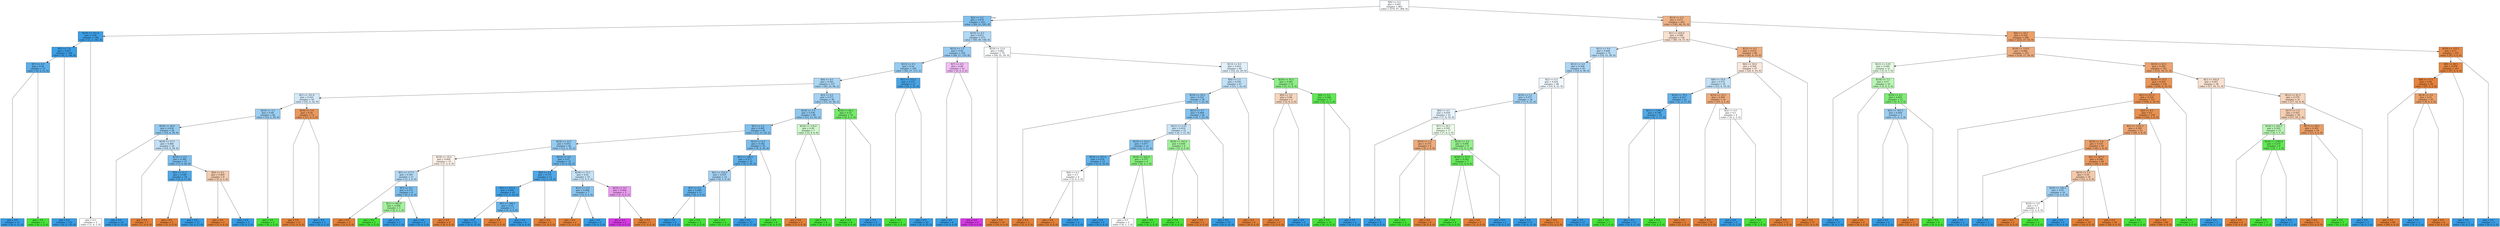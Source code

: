 digraph Tree {
node [shape=box, style="filled", color="black"] ;
graph [ranksep=equally, splines=polyline] ;
0 [label="X[0] <= 0.5\ngini = 0.601\nsamples = 863\nvalue = [374, 97, 384, 8]", fillcolor="#399de505"] ;
1 [label="X[2] <= 0.5\ngini = 0.474\nsamples = 421\nvalue = [69, 51, 293, 8]", fillcolor="#399de5a2"] ;
0 -> 1 [labeldistance=2.5, labelangle=45, headlabel="True"] ;
2 [label="X[19] <= 251.5\ngini = 0.04\nsamples = 148\nvalue = [1, 2, 145, 0]", fillcolor="#399de5fa"] ;
1 -> 2 ;
3 [label="X[1] <= 7.0\ngini = 0.027\nsamples = 146\nvalue = [0, 2, 144, 0]", fillcolor="#399de5fb"] ;
2 -> 3 ;
4 [label="X[7] <= 4.5\ngini = 0.26\nsamples = 13\nvalue = [0, 2, 11, 0]", fillcolor="#399de5d1"] ;
3 -> 4 ;
5 [label="gini = 0.0\nsamples = 11\nvalue = [0, 0, 11, 0]", fillcolor="#399de5ff"] ;
4 -> 5 ;
6 [label="gini = 0.0\nsamples = 2\nvalue = [0, 2, 0, 0]", fillcolor="#47e539ff"] ;
4 -> 6 ;
7 [label="gini = 0.0\nsamples = 133\nvalue = [0, 0, 133, 0]", fillcolor="#399de5ff"] ;
3 -> 7 ;
8 [label="gini = 0.5\nsamples = 2\nvalue = [1, 0, 1, 0]", fillcolor="#e5813900"] ;
2 -> 8 ;
9 [label="X[19] <= 6.5\ngini = 0.611\nsamples = 273\nvalue = [68, 49, 148, 8]", fillcolor="#399de564"] ;
1 -> 9 ;
10 [label="X[13] <= 1.5\ngini = 0.56\nsamples = 194\nvalue = [40, 27, 119, 8]", fillcolor="#399de583"] ;
9 -> 10 ;
11 [label="X[15] <= 0.5\ngini = 0.54\nsamples = 184\nvalue = [40, 27, 115, 2]", fillcolor="#399de585"] ;
10 -> 11 ;
12 [label="X[4] <= 0.5\ngini = 0.581\nsamples = 157\nvalue = [40, 25, 90, 2]", fillcolor="#399de56d"] ;
11 -> 12 ;
13 [label="X[1] <= 351.0\ngini = 0.525\nsamples = 59\nvalue = [25, 2, 32, 0]", fillcolor="#399de535"] ;
12 -> 13 ;
14 [label="X[16] <= 3.5\ngini = 0.48\nsamples = 46\nvalue = [14, 2, 30, 0]", fillcolor="#399de580"] ;
13 -> 14 ;
15 [label="X[18] <= 24.0\ngini = 0.434\nsamples = 44\nvalue = [14, 0, 30, 0]", fillcolor="#399de588"] ;
14 -> 15 ;
16 [label="gini = 0.0\nsamples = 10\nvalue = [0, 0, 10, 0]", fillcolor="#399de5ff"] ;
15 -> 16 ;
17 [label="X[18] <= 27.5\ngini = 0.484\nsamples = 34\nvalue = [14, 0, 20, 0]", fillcolor="#399de54d"] ;
15 -> 17 ;
18 [label="gini = 0.0\nsamples = 7\nvalue = [7, 0, 0, 0]", fillcolor="#e58139ff"] ;
17 -> 18 ;
19 [label="X[14] <= 0.5\ngini = 0.384\nsamples = 27\nvalue = [7, 0, 20, 0]", fillcolor="#399de5a6"] ;
17 -> 19 ;
20 [label="X[5] <= 51.5\ngini = 0.188\nsamples = 19\nvalue = [2, 0, 17, 0]", fillcolor="#399de5e1"] ;
19 -> 20 ;
21 [label="gini = 0.0\nsamples = 2\nvalue = [2, 0, 0, 0]", fillcolor="#e58139ff"] ;
20 -> 21 ;
22 [label="gini = 0.0\nsamples = 17\nvalue = [0, 0, 17, 0]", fillcolor="#399de5ff"] ;
20 -> 22 ;
23 [label="X[9] <= 0.5\ngini = 0.469\nsamples = 8\nvalue = [5, 0, 3, 0]", fillcolor="#e5813966"] ;
19 -> 23 ;
24 [label="gini = 0.0\nsamples = 5\nvalue = [5, 0, 0, 0]", fillcolor="#e58139ff"] ;
23 -> 24 ;
25 [label="gini = 0.0\nsamples = 3\nvalue = [0, 0, 3, 0]", fillcolor="#399de5ff"] ;
23 -> 25 ;
26 [label="gini = 0.0\nsamples = 2\nvalue = [0, 2, 0, 0]", fillcolor="#47e539ff"] ;
14 -> 26 ;
27 [label="X[16] <= 5.0\ngini = 0.26\nsamples = 13\nvalue = [11, 0, 2, 0]", fillcolor="#e58139d1"] ;
13 -> 27 ;
28 [label="gini = 0.0\nsamples = 11\nvalue = [11, 0, 0, 0]", fillcolor="#e58139ff"] ;
27 -> 28 ;
29 [label="gini = 0.0\nsamples = 2\nvalue = [0, 0, 2, 0]", fillcolor="#399de5ff"] ;
27 -> 29 ;
30 [label="X[3] <= 0.5\ngini = 0.571\nsamples = 98\nvalue = [15, 23, 58, 2]", fillcolor="#399de577"] ;
12 -> 30 ;
31 [label="X[16] <= 1.5\ngini = 0.536\nsamples = 88\nvalue = [15, 15, 56, 2]", fillcolor="#399de58f"] ;
30 -> 31 ;
32 [label="X[7] <= 2.5\ngini = 0.481\nsamples = 81\nvalue = [12, 11, 56, 2]", fillcolor="#399de5a3"] ;
31 -> 32 ;
33 [label="X[18] <= 25.5\ngini = 0.503\nsamples = 46\nvalue = [12, 2, 30, 2]", fillcolor="#399de587"] ;
32 -> 33 ;
34 [label="X[18] <= 14.0\ngini = 0.604\nsamples = 15\nvalue = [7, 2, 6, 0]", fillcolor="#e581391c"] ;
33 -> 34 ;
35 [label="X[1] <= 117.5\ngini = 0.595\nsamples = 11\nvalue = [3, 2, 6, 0]", fillcolor="#399de560"] ;
34 -> 35 ;
36 [label="gini = 0.0\nsamples = 3\nvalue = [3, 0, 0, 0]", fillcolor="#e58139ff"] ;
35 -> 36 ;
37 [label="X[7] <= 0.5\ngini = 0.375\nsamples = 8\nvalue = [0, 2, 6, 0]", fillcolor="#399de5aa"] ;
35 -> 37 ;
38 [label="X[1] <= 842.0\ngini = 0.444\nsamples = 3\nvalue = [0, 2, 1, 0]", fillcolor="#47e5397f"] ;
37 -> 38 ;
39 [label="gini = 0.0\nsamples = 2\nvalue = [0, 2, 0, 0]", fillcolor="#47e539ff"] ;
38 -> 39 ;
40 [label="gini = 0.0\nsamples = 1\nvalue = [0, 0, 1, 0]", fillcolor="#399de5ff"] ;
38 -> 40 ;
41 [label="gini = 0.0\nsamples = 5\nvalue = [0, 0, 5, 0]", fillcolor="#399de5ff"] ;
37 -> 41 ;
42 [label="gini = 0.0\nsamples = 4\nvalue = [4, 0, 0, 0]", fillcolor="#e58139ff"] ;
34 -> 42 ;
43 [label="X[13] <= 0.5\ngini = 0.37\nsamples = 31\nvalue = [5, 0, 24, 2]", fillcolor="#399de5ba"] ;
33 -> 43 ;
44 [label="X[6] <= 4.0\ngini = 0.172\nsamples = 21\nvalue = [2, 0, 19, 0]", fillcolor="#399de5e4"] ;
43 -> 44 ;
45 [label="X[1] <= 311.5\ngini = 0.095\nsamples = 20\nvalue = [1, 0, 19, 0]", fillcolor="#399de5f2"] ;
44 -> 45 ;
46 [label="gini = 0.0\nsamples = 15\nvalue = [0, 0, 15, 0]", fillcolor="#399de5ff"] ;
45 -> 46 ;
47 [label="X[1] <= 368.5\ngini = 0.32\nsamples = 5\nvalue = [1, 0, 4, 0]", fillcolor="#399de5bf"] ;
45 -> 47 ;
48 [label="gini = 0.0\nsamples = 1\nvalue = [1, 0, 0, 0]", fillcolor="#e58139ff"] ;
47 -> 48 ;
49 [label="gini = 0.0\nsamples = 4\nvalue = [0, 0, 4, 0]", fillcolor="#399de5ff"] ;
47 -> 49 ;
50 [label="gini = 0.0\nsamples = 1\nvalue = [1, 0, 0, 0]", fillcolor="#e58139ff"] ;
44 -> 50 ;
51 [label="X[18] <= 75.5\ngini = 0.62\nsamples = 10\nvalue = [3, 0, 5, 2]", fillcolor="#399de549"] ;
43 -> 51 ;
52 [label="X[21] <= 0.3\ngini = 0.408\nsamples = 7\nvalue = [2, 0, 5, 0]", fillcolor="#399de599"] ;
51 -> 52 ;
53 [label="gini = 0.0\nsamples = 2\nvalue = [2, 0, 0, 0]", fillcolor="#e58139ff"] ;
52 -> 53 ;
54 [label="gini = 0.0\nsamples = 5\nvalue = [0, 0, 5, 0]", fillcolor="#399de5ff"] ;
52 -> 54 ;
55 [label="X[14] <= 0.5\ngini = 0.444\nsamples = 3\nvalue = [1, 0, 0, 2]", fillcolor="#d739e57f"] ;
51 -> 55 ;
56 [label="gini = 0.0\nsamples = 2\nvalue = [0, 0, 0, 2]", fillcolor="#d739e5ff"] ;
55 -> 56 ;
57 [label="gini = 0.0\nsamples = 1\nvalue = [1, 0, 0, 0]", fillcolor="#e58139ff"] ;
55 -> 57 ;
58 [label="X[12] <= 0.5\ngini = 0.382\nsamples = 35\nvalue = [0, 9, 26, 0]", fillcolor="#399de5a7"] ;
32 -> 58 ;
59 [label="X[1] <= 249.0\ngini = 0.271\nsamples = 31\nvalue = [0, 5, 26, 0]", fillcolor="#399de5ce"] ;
58 -> 59 ;
60 [label="X[1] <= 224.0\ngini = 0.459\nsamples = 14\nvalue = [0, 5, 9, 0]", fillcolor="#399de571"] ;
59 -> 60 ;
61 [label="X[7] <= 6.5\ngini = 0.298\nsamples = 11\nvalue = [0, 2, 9, 0]", fillcolor="#399de5c6"] ;
60 -> 61 ;
62 [label="gini = 0.0\nsamples = 9\nvalue = [0, 0, 9, 0]", fillcolor="#399de5ff"] ;
61 -> 62 ;
63 [label="gini = 0.0\nsamples = 2\nvalue = [0, 2, 0, 0]", fillcolor="#47e539ff"] ;
61 -> 63 ;
64 [label="gini = 0.0\nsamples = 3\nvalue = [0, 3, 0, 0]", fillcolor="#47e539ff"] ;
60 -> 64 ;
65 [label="gini = 0.0\nsamples = 17\nvalue = [0, 0, 17, 0]", fillcolor="#399de5ff"] ;
59 -> 65 ;
66 [label="gini = 0.0\nsamples = 4\nvalue = [0, 4, 0, 0]", fillcolor="#47e539ff"] ;
58 -> 66 ;
67 [label="X[18] <= 116.0\ngini = 0.49\nsamples = 7\nvalue = [3, 4, 0, 0]", fillcolor="#47e53940"] ;
31 -> 67 ;
68 [label="gini = 0.0\nsamples = 3\nvalue = [3, 0, 0, 0]", fillcolor="#e58139ff"] ;
67 -> 68 ;
69 [label="gini = 0.0\nsamples = 4\nvalue = [0, 4, 0, 0]", fillcolor="#47e539ff"] ;
67 -> 69 ;
70 [label="X[18] <= 64.5\ngini = 0.32\nsamples = 10\nvalue = [0, 8, 2, 0]", fillcolor="#47e539bf"] ;
30 -> 70 ;
71 [label="gini = 0.0\nsamples = 8\nvalue = [0, 8, 0, 0]", fillcolor="#47e539ff"] ;
70 -> 71 ;
72 [label="gini = 0.0\nsamples = 2\nvalue = [0, 0, 2, 0]", fillcolor="#399de5ff"] ;
70 -> 72 ;
73 [label="X[1] <= 152.5\ngini = 0.137\nsamples = 27\nvalue = [0, 2, 25, 0]", fillcolor="#399de5eb"] ;
11 -> 73 ;
74 [label="gini = 0.0\nsamples = 2\nvalue = [0, 2, 0, 0]", fillcolor="#47e539ff"] ;
73 -> 74 ;
75 [label="gini = 0.0\nsamples = 25\nvalue = [0, 0, 25, 0]", fillcolor="#399de5ff"] ;
73 -> 75 ;
76 [label="X[7] <= 6.0\ngini = 0.48\nsamples = 10\nvalue = [0, 0, 4, 6]", fillcolor="#d739e555"] ;
10 -> 76 ;
77 [label="gini = 0.0\nsamples = 4\nvalue = [0, 0, 4, 0]", fillcolor="#399de5ff"] ;
76 -> 77 ;
78 [label="gini = 0.0\nsamples = 6\nvalue = [0, 0, 0, 6]", fillcolor="#d739e5ff"] ;
76 -> 78 ;
79 [label="X[19] <= 12.0\ngini = 0.662\nsamples = 79\nvalue = [28, 22, 29, 0]", fillcolor="#399de505"] ;
9 -> 79 ;
80 [label="gini = 0.0\nsamples = 10\nvalue = [10, 0, 0, 0]", fillcolor="#e58139ff"] ;
79 -> 80 ;
81 [label="X[13] <= 0.5\ngini = 0.654\nsamples = 69\nvalue = [18, 22, 29, 0]", fillcolor="#399de526"] ;
79 -> 81 ;
82 [label="X[6] <= 1.5\ngini = 0.593\nsamples = 47\nvalue = [15, 7, 25, 0]", fillcolor="#399de550"] ;
81 -> 82 ;
83 [label="X[19] <= 20.5\ngini = 0.525\nsamples = 39\nvalue = [7, 7, 25, 0]", fillcolor="#399de58f"] ;
82 -> 83 ;
84 [label="gini = 0.0\nsamples = 3\nvalue = [3, 0, 0, 0]", fillcolor="#e58139ff"] ;
83 -> 84 ;
85 [label="X[21] <= 0.7\ngini = 0.468\nsamples = 36\nvalue = [4, 7, 25, 0]", fillcolor="#399de59e"] ;
83 -> 85 ;
86 [label="X[21] <= 0.25\ngini = 0.616\nsamples = 22\nvalue = [4, 7, 11, 0]", fillcolor="#399de544"] ;
85 -> 86 ;
87 [label="X[19] <= 333.5\ngini = 0.477\nsamples = 16\nvalue = [2, 3, 11, 0]", fillcolor="#399de59d"] ;
86 -> 87 ;
88 [label="X[19] <= 107.0\ngini = 0.278\nsamples = 12\nvalue = [2, 0, 10, 0]", fillcolor="#399de5cc"] ;
87 -> 88 ;
89 [label="X[9] <= 0.5\ngini = 0.5\nsamples = 4\nvalue = [2, 0, 2, 0]", fillcolor="#e5813900"] ;
88 -> 89 ;
90 [label="gini = 0.0\nsamples = 2\nvalue = [2, 0, 0, 0]", fillcolor="#e58139ff"] ;
89 -> 90 ;
91 [label="gini = 0.0\nsamples = 2\nvalue = [0, 0, 2, 0]", fillcolor="#399de5ff"] ;
89 -> 91 ;
92 [label="gini = 0.0\nsamples = 8\nvalue = [0, 0, 8, 0]", fillcolor="#399de5ff"] ;
88 -> 92 ;
93 [label="X[18] <= 625.0\ngini = 0.375\nsamples = 4\nvalue = [0, 3, 1, 0]", fillcolor="#47e539aa"] ;
87 -> 93 ;
94 [label="gini = 0.5\nsamples = 2\nvalue = [0, 1, 1, 0]", fillcolor="#47e53900"] ;
93 -> 94 ;
95 [label="gini = 0.0\nsamples = 2\nvalue = [0, 2, 0, 0]", fillcolor="#47e539ff"] ;
93 -> 95 ;
96 [label="X[18] <= 161.0\ngini = 0.444\nsamples = 6\nvalue = [2, 4, 0, 0]", fillcolor="#47e5397f"] ;
86 -> 96 ;
97 [label="gini = 0.0\nsamples = 4\nvalue = [0, 4, 0, 0]", fillcolor="#47e539ff"] ;
96 -> 97 ;
98 [label="gini = 0.0\nsamples = 2\nvalue = [2, 0, 0, 0]", fillcolor="#e58139ff"] ;
96 -> 98 ;
99 [label="gini = 0.0\nsamples = 14\nvalue = [0, 0, 14, 0]", fillcolor="#399de5ff"] ;
85 -> 99 ;
100 [label="gini = 0.0\nsamples = 8\nvalue = [8, 0, 0, 0]", fillcolor="#e58139ff"] ;
82 -> 100 ;
101 [label="X[18] <= 45.5\ngini = 0.483\nsamples = 22\nvalue = [3, 15, 4, 0]", fillcolor="#47e5399c"] ;
81 -> 101 ;
102 [label="X[9] <= 3.5\ngini = 0.48\nsamples = 5\nvalue = [3, 0, 2, 0]", fillcolor="#e5813955"] ;
101 -> 102 ;
103 [label="gini = 0.0\nsamples = 3\nvalue = [3, 0, 0, 0]", fillcolor="#e58139ff"] ;
102 -> 103 ;
104 [label="gini = 0.0\nsamples = 2\nvalue = [0, 0, 2, 0]", fillcolor="#399de5ff"] ;
102 -> 104 ;
105 [label="X[8] <= 0.5\ngini = 0.208\nsamples = 17\nvalue = [0, 15, 2, 0]", fillcolor="#47e539dd"] ;
101 -> 105 ;
106 [label="gini = 0.0\nsamples = 15\nvalue = [0, 15, 0, 0]", fillcolor="#47e539ff"] ;
105 -> 106 ;
107 [label="gini = 0.0\nsamples = 2\nvalue = [0, 0, 2, 0]", fillcolor="#399de5ff"] ;
105 -> 107 ;
108 [label="X[13] <= 0.5\ngini = 0.471\nsamples = 442\nvalue = [305, 46, 91, 0]", fillcolor="#e581399b"] ;
0 -> 108 [labeldistance=2.5, labelangle=-45, headlabel="False"] ;
109 [label="X[1] <= 434.0\ngini = 0.589\nsamples = 156\nvalue = [80, 19, 57, 0]", fillcolor="#e581393b"] ;
108 -> 109 ;
110 [label="X[11] <= 9.0\ngini = 0.608\nsamples = 72\nvalue = [19, 15, 38, 0]", fillcolor="#399de55b"] ;
109 -> 110 ;
111 [label="X[12] <= 2.0\ngini = 0.558\nsamples = 65\nvalue = [19, 8, 38, 0]", fillcolor="#399de569"] ;
110 -> 111 ;
112 [label="X[2] <= 0.5\ngini = 0.624\nsamples = 48\nvalue = [19, 8, 21, 0]", fillcolor="#399de512"] ;
111 -> 112 ;
113 [label="X[19] <= 5.5\ngini = 0.573\nsamples = 36\nvalue = [7, 8, 21, 0]", fillcolor="#399de576"] ;
112 -> 113 ;
114 [label="X[8] <= 0.5\ngini = 0.659\nsamples = 25\nvalue = [7, 8, 10, 0]", fillcolor="#399de51e"] ;
113 -> 114 ;
115 [label="gini = 0.0\nsamples = 8\nvalue = [0, 0, 8, 0]", fillcolor="#399de5ff"] ;
114 -> 115 ;
116 [label="X[7] <= 20.5\ngini = 0.595\nsamples = 17\nvalue = [7, 8, 2, 0]", fillcolor="#47e5391a"] ;
114 -> 116 ;
117 [label="X[19] <= 1.5\ngini = 0.375\nsamples = 8\nvalue = [6, 2, 0, 0]", fillcolor="#e58139aa"] ;
116 -> 117 ;
118 [label="gini = 0.0\nsamples = 2\nvalue = [0, 2, 0, 0]", fillcolor="#47e539ff"] ;
117 -> 118 ;
119 [label="gini = 0.0\nsamples = 6\nvalue = [6, 0, 0, 0]", fillcolor="#e58139ff"] ;
117 -> 119 ;
120 [label="X[14] <= 2.0\ngini = 0.494\nsamples = 9\nvalue = [1, 6, 2, 0]", fillcolor="#47e53992"] ;
116 -> 120 ;
121 [label="X[18] <= 97.0\ngini = 0.245\nsamples = 7\nvalue = [1, 6, 0, 0]", fillcolor="#47e539d4"] ;
120 -> 121 ;
122 [label="gini = 0.0\nsamples = 6\nvalue = [0, 6, 0, 0]", fillcolor="#47e539ff"] ;
121 -> 122 ;
123 [label="gini = 0.0\nsamples = 1\nvalue = [1, 0, 0, 0]", fillcolor="#e58139ff"] ;
121 -> 123 ;
124 [label="gini = 0.0\nsamples = 2\nvalue = [0, 0, 2, 0]", fillcolor="#399de5ff"] ;
120 -> 124 ;
125 [label="gini = 0.0\nsamples = 11\nvalue = [0, 0, 11, 0]", fillcolor="#399de5ff"] ;
113 -> 125 ;
126 [label="gini = 0.0\nsamples = 12\nvalue = [12, 0, 0, 0]", fillcolor="#e58139ff"] ;
112 -> 126 ;
127 [label="gini = 0.0\nsamples = 17\nvalue = [0, 0, 17, 0]", fillcolor="#399de5ff"] ;
111 -> 127 ;
128 [label="gini = 0.0\nsamples = 7\nvalue = [0, 7, 0, 0]", fillcolor="#47e539ff"] ;
110 -> 128 ;
129 [label="X[12] <= 0.5\ngini = 0.419\nsamples = 84\nvalue = [61, 4, 19, 0]", fillcolor="#e58139a5"] ;
109 -> 129 ;
130 [label="X[6] <= 30.0\ngini = 0.569\nsamples = 47\nvalue = [24, 4, 19, 0]", fillcolor="#e581392e"] ;
129 -> 130 ;
131 [label="X[9] <= 19.0\ngini = 0.575\nsamples = 35\nvalue = [12, 4, 19, 0]", fillcolor="#399de54e"] ;
130 -> 131 ;
132 [label="X[19] <= 79.5\ngini = 0.327\nsamples = 21\nvalue = [2, 2, 17, 0]", fillcolor="#399de5c9"] ;
131 -> 132 ;
133 [label="X[1] <= 1596.5\ngini = 0.188\nsamples = 19\nvalue = [0, 2, 17, 0]", fillcolor="#399de5e1"] ;
132 -> 133 ;
134 [label="gini = 0.0\nsamples = 17\nvalue = [0, 0, 17, 0]", fillcolor="#399de5ff"] ;
133 -> 134 ;
135 [label="gini = 0.0\nsamples = 2\nvalue = [0, 2, 0, 0]", fillcolor="#47e539ff"] ;
133 -> 135 ;
136 [label="gini = 0.0\nsamples = 2\nvalue = [2, 0, 0, 0]", fillcolor="#e58139ff"] ;
132 -> 136 ;
137 [label="X[19] <= 25.5\ngini = 0.449\nsamples = 14\nvalue = [10, 2, 2, 0]", fillcolor="#e58139aa"] ;
131 -> 137 ;
138 [label="gini = 0.0\nsamples = 10\nvalue = [10, 0, 0, 0]", fillcolor="#e58139ff"] ;
137 -> 138 ;
139 [label="X[2] <= 0.5\ngini = 0.5\nsamples = 4\nvalue = [0, 2, 2, 0]", fillcolor="#47e53900"] ;
137 -> 139 ;
140 [label="gini = 0.0\nsamples = 2\nvalue = [0, 0, 2, 0]", fillcolor="#399de5ff"] ;
139 -> 140 ;
141 [label="gini = 0.0\nsamples = 2\nvalue = [0, 2, 0, 0]", fillcolor="#47e539ff"] ;
139 -> 141 ;
142 [label="gini = 0.0\nsamples = 12\nvalue = [12, 0, 0, 0]", fillcolor="#e58139ff"] ;
130 -> 142 ;
143 [label="gini = 0.0\nsamples = 37\nvalue = [37, 0, 0, 0]", fillcolor="#e58139ff"] ;
129 -> 143 ;
144 [label="X[6] <= 18.5\ngini = 0.358\nsamples = 286\nvalue = [225, 27, 34, 0]", fillcolor="#e58139c1"] ;
108 -> 144 ;
145 [label="X[18] <= 110.0\ngini = 0.466\nsamples = 183\nvalue = [128, 27, 28, 0]", fillcolor="#e58139a5"] ;
144 -> 145 ;
146 [label="X[21] <= 0.05\ngini = 0.649\nsamples = 21\nvalue = [5, 9, 7, 0]", fillcolor="#47e53924"] ;
145 -> 146 ;
147 [label="gini = 0.0\nsamples = 5\nvalue = [0, 0, 5, 0]", fillcolor="#399de5ff"] ;
146 -> 147 ;
148 [label="X[18] <= 7.5\ngini = 0.57\nsamples = 16\nvalue = [5, 9, 2, 0]", fillcolor="#47e5395d"] ;
146 -> 148 ;
149 [label="gini = 0.0\nsamples = 4\nvalue = [4, 0, 0, 0]", fillcolor="#e58139ff"] ;
148 -> 149 ;
150 [label="X[19] <= 4.5\ngini = 0.403\nsamples = 12\nvalue = [1, 9, 2, 0]", fillcolor="#47e539b2"] ;
148 -> 150 ;
151 [label="X[5] <= 392.5\ngini = 0.444\nsamples = 3\nvalue = [1, 0, 2, 0]", fillcolor="#399de57f"] ;
150 -> 151 ;
152 [label="gini = 0.0\nsamples = 2\nvalue = [0, 0, 2, 0]", fillcolor="#399de5ff"] ;
151 -> 152 ;
153 [label="gini = 0.0\nsamples = 1\nvalue = [1, 0, 0, 0]", fillcolor="#e58139ff"] ;
151 -> 153 ;
154 [label="gini = 0.0\nsamples = 9\nvalue = [0, 9, 0, 0]", fillcolor="#47e539ff"] ;
150 -> 154 ;
155 [label="X[19] <= 45.5\ngini = 0.394\nsamples = 162\nvalue = [123, 18, 21, 0]", fillcolor="#e58139b8"] ;
145 -> 155 ;
156 [label="X[16] <= 15.5\ngini = 0.259\nsamples = 124\nvalue = [106, 8, 10, 0]", fillcolor="#e58139d7"] ;
155 -> 156 ;
157 [label="X[1] <= 211.5\ngini = 0.224\nsamples = 121\nvalue = [106, 5, 10, 0]", fillcolor="#e58139dd"] ;
156 -> 157 ;
158 [label="gini = 0.0\nsamples = 2\nvalue = [0, 0, 2, 0]", fillcolor="#399de5ff"] ;
157 -> 158 ;
159 [label="X[2] <= 0.5\ngini = 0.2\nsamples = 119\nvalue = [106, 5, 8, 0]", fillcolor="#e58139e1"] ;
157 -> 159 ;
160 [label="X[1] <= 1101.5\ngini = 0.399\nsamples = 53\nvalue = [40, 5, 8, 0]", fillcolor="#e58139b5"] ;
159 -> 160 ;
161 [label="X[19] <= 2.0\ngini = 0.333\nsamples = 50\nvalue = [40, 2, 8, 0]", fillcolor="#e58139c2"] ;
160 -> 161 ;
162 [label="gini = 0.0\nsamples = 2\nvalue = [0, 0, 2, 0]", fillcolor="#399de5ff"] ;
161 -> 162 ;
163 [label="X[1] <= 467.0\ngini = 0.288\nsamples = 48\nvalue = [40, 2, 6, 0]", fillcolor="#e58139ce"] ;
161 -> 163 ;
164 [label="X[13] <= 5.5\ngini = 0.54\nsamples = 20\nvalue = [12, 2, 6, 0]", fillcolor="#e581396d"] ;
163 -> 164 ;
165 [label="X[18] <= 226.5\ngini = 0.56\nsamples = 10\nvalue = [2, 2, 6, 0]", fillcolor="#399de57f"] ;
164 -> 165 ;
166 [label="X[10] <= 3.0\ngini = 0.5\nsamples = 4\nvalue = [2, 2, 0, 0]", fillcolor="#e5813900"] ;
165 -> 166 ;
167 [label="gini = 0.0\nsamples = 2\nvalue = [2, 0, 0, 0]", fillcolor="#e58139ff"] ;
166 -> 167 ;
168 [label="gini = 0.0\nsamples = 2\nvalue = [0, 2, 0, 0]", fillcolor="#47e539ff"] ;
166 -> 168 ;
169 [label="gini = 0.0\nsamples = 6\nvalue = [0, 0, 6, 0]", fillcolor="#399de5ff"] ;
165 -> 169 ;
170 [label="gini = 0.0\nsamples = 10\nvalue = [10, 0, 0, 0]", fillcolor="#e58139ff"] ;
164 -> 170 ;
171 [label="gini = 0.0\nsamples = 28\nvalue = [28, 0, 0, 0]", fillcolor="#e58139ff"] ;
163 -> 171 ;
172 [label="gini = 0.0\nsamples = 3\nvalue = [0, 3, 0, 0]", fillcolor="#47e539ff"] ;
160 -> 172 ;
173 [label="gini = 0.0\nsamples = 66\nvalue = [66, 0, 0, 0]", fillcolor="#e58139ff"] ;
159 -> 173 ;
174 [label="gini = 0.0\nsamples = 3\nvalue = [0, 3, 0, 0]", fillcolor="#47e539ff"] ;
156 -> 174 ;
175 [label="X[1] <= 562.0\ngini = 0.647\nsamples = 38\nvalue = [17, 10, 11, 0]", fillcolor="#e5813939"] ;
155 -> 175 ;
176 [label="gini = 0.0\nsamples = 7\nvalue = [0, 0, 7, 0]", fillcolor="#399de5ff"] ;
175 -> 176 ;
177 [label="X[12] <= 41.5\ngini = 0.579\nsamples = 31\nvalue = [17, 10, 4, 0]", fillcolor="#e5813955"] ;
175 -> 177 ;
178 [label="X[17] <= 1.0\ngini = 0.503\nsamples = 28\nvalue = [17, 10, 1, 0]", fillcolor="#e5813963"] ;
177 -> 178 ;
179 [label="X[18] <= 542.5\ngini = 0.542\nsamples = 12\nvalue = [4, 7, 1, 0]", fillcolor="#47e53960"] ;
178 -> 179 ;
180 [label="gini = 0.0\nsamples = 4\nvalue = [4, 0, 0, 0]", fillcolor="#e58139ff"] ;
179 -> 180 ;
181 [label="X[18] <= 2582.0\ngini = 0.219\nsamples = 8\nvalue = [0, 7, 1, 0]", fillcolor="#47e539db"] ;
179 -> 181 ;
182 [label="gini = 0.0\nsamples = 7\nvalue = [0, 7, 0, 0]", fillcolor="#47e539ff"] ;
181 -> 182 ;
183 [label="gini = 0.0\nsamples = 1\nvalue = [0, 0, 1, 0]", fillcolor="#399de5ff"] ;
181 -> 183 ;
184 [label="X[17] <= 69.5\ngini = 0.305\nsamples = 16\nvalue = [13, 3, 0, 0]", fillcolor="#e58139c4"] ;
178 -> 184 ;
185 [label="gini = 0.0\nsamples = 13\nvalue = [13, 0, 0, 0]", fillcolor="#e58139ff"] ;
184 -> 185 ;
186 [label="gini = 0.0\nsamples = 3\nvalue = [0, 3, 0, 0]", fillcolor="#47e539ff"] ;
184 -> 186 ;
187 [label="gini = 0.0\nsamples = 3\nvalue = [0, 0, 3, 0]", fillcolor="#399de5ff"] ;
177 -> 187 ;
188 [label="X[19] <= 123.5\ngini = 0.11\nsamples = 103\nvalue = [97, 0, 6, 0]", fillcolor="#e58139ef"] ;
144 -> 188 ;
189 [label="X[8] <= 40.5\ngini = 0.076\nsamples = 101\nvalue = [97, 0, 4, 0]", fillcolor="#e58139f4"] ;
188 -> 189 ;
190 [label="X[8] <= 11.5\ngini = 0.04\nsamples = 99\nvalue = [97, 0, 2, 0]", fillcolor="#e58139fa"] ;
189 -> 190 ;
191 [label="gini = 0.0\nsamples = 89\nvalue = [89, 0, 0, 0]", fillcolor="#e58139ff"] ;
190 -> 191 ;
192 [label="X[14] <= 2.0\ngini = 0.32\nsamples = 10\nvalue = [8, 0, 2, 0]", fillcolor="#e58139bf"] ;
190 -> 192 ;
193 [label="gini = 0.0\nsamples = 2\nvalue = [0, 0, 2, 0]", fillcolor="#399de5ff"] ;
192 -> 193 ;
194 [label="gini = 0.0\nsamples = 8\nvalue = [8, 0, 0, 0]", fillcolor="#e58139ff"] ;
192 -> 194 ;
195 [label="gini = 0.0\nsamples = 2\nvalue = [0, 0, 2, 0]", fillcolor="#399de5ff"] ;
189 -> 195 ;
196 [label="gini = 0.0\nsamples = 2\nvalue = [0, 0, 2, 0]", fillcolor="#399de5ff"] ;
188 -> 196 ;
{rank=same ; 0} ;
{rank=same ; 1; 108} ;
{rank=same ; 19; 34; 43; 59; 88; 93; 121; 163} ;
{rank=same ; 20; 23; 35; 44; 51; 60; 89; 164} ;
{rank=same ; 37; 45; 52; 55; 61; 165} ;
{rank=same ; 38; 47; 166} ;
{rank=same ; 2; 9; 109; 144} ;
{rank=same ; 3; 10; 79; 110; 129; 145; 188} ;
{rank=same ; 4; 11; 76; 81; 111; 130; 146; 155; 189} ;
{rank=same ; 12; 73; 82; 101; 112; 131; 148; 156; 175; 190} ;
{rank=same ; 13; 30; 83; 102; 105; 113; 132; 137; 150; 157; 177; 192} ;
{rank=same ; 14; 27; 31; 70; 85; 114; 133; 139; 151; 159; 178} ;
{rank=same ; 15; 32; 67; 86; 116; 160; 179; 184} ;
{rank=same ; 17; 33; 58; 87; 96; 117; 120; 161; 181} ;
{rank=same ; 5; 6; 7; 8; 16; 18; 21; 22; 24; 25; 26; 28; 29; 36; 39; 40; 41; 42; 46; 48; 49; 50; 53; 54; 56; 57; 62; 63; 64; 65; 66; 68; 69; 71; 72; 74; 75; 77; 78; 80; 84; 90; 91; 92; 94; 95; 97; 98; 99; 100; 103; 104; 106; 107; 115; 118; 119; 122; 123; 124; 125; 126; 127; 128; 134; 135; 136; 138; 140; 141; 142; 143; 147; 149; 152; 153; 154; 158; 162; 167; 168; 169; 170; 171; 172; 173; 174; 176; 180; 182; 183; 185; 186; 187; 191; 193; 194; 195; 196} ;
}